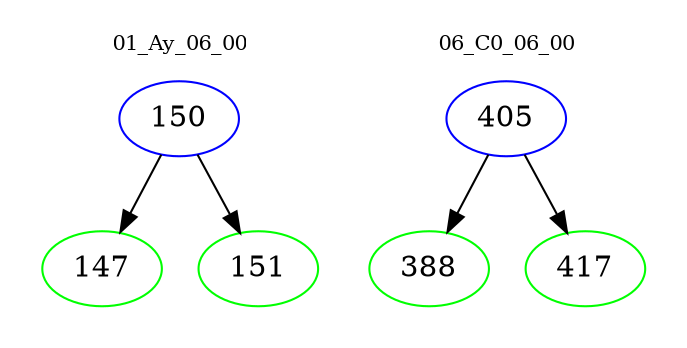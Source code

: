 digraph{
subgraph cluster_0 {
color = white
label = "01_Ay_06_00";
fontsize=10;
T0_150 [label="150", color="blue"]
T0_150 -> T0_147 [color="black"]
T0_147 [label="147", color="green"]
T0_150 -> T0_151 [color="black"]
T0_151 [label="151", color="green"]
}
subgraph cluster_1 {
color = white
label = "06_C0_06_00";
fontsize=10;
T1_405 [label="405", color="blue"]
T1_405 -> T1_388 [color="black"]
T1_388 [label="388", color="green"]
T1_405 -> T1_417 [color="black"]
T1_417 [label="417", color="green"]
}
}
